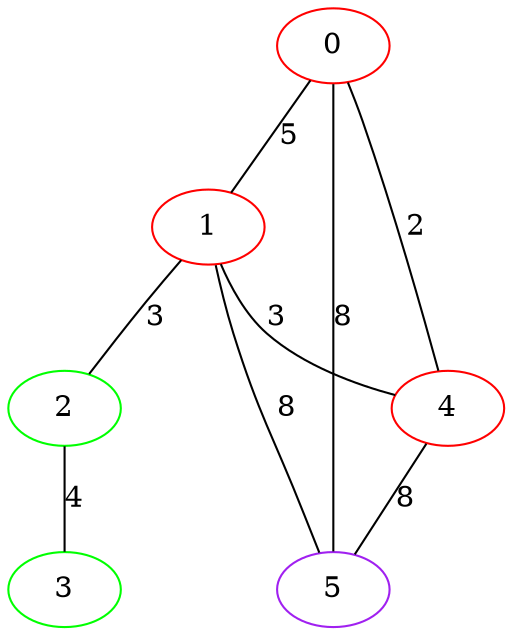 graph "" {
0 [color=red, weight=1];
1 [color=red, weight=1];
2 [color=green, weight=2];
3 [color=green, weight=2];
4 [color=red, weight=1];
5 [color=purple, weight=4];
0 -- 1  [key=0, label=5];
0 -- 4  [key=0, label=2];
0 -- 5  [key=0, label=8];
1 -- 2  [key=0, label=3];
1 -- 4  [key=0, label=3];
1 -- 5  [key=0, label=8];
2 -- 3  [key=0, label=4];
4 -- 5  [key=0, label=8];
}
